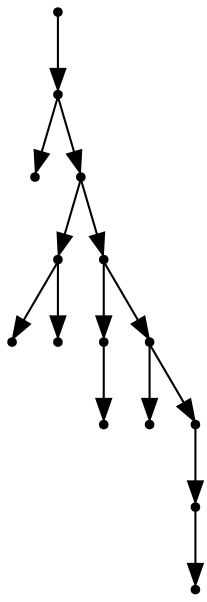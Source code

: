 digraph {
  14 [shape=point];
  13 [shape=point];
  0 [shape=point];
  12 [shape=point];
  3 [shape=point];
  1 [shape=point];
  2 [shape=point];
  11 [shape=point];
  5 [shape=point];
  4 [shape=point];
  10 [shape=point];
  6 [shape=point];
  9 [shape=point];
  8 [shape=point];
  7 [shape=point];
14 -> 13;
13 -> 0;
13 -> 12;
12 -> 3;
3 -> 1;
3 -> 2;
12 -> 11;
11 -> 5;
5 -> 4;
11 -> 10;
10 -> 6;
10 -> 9;
9 -> 8;
8 -> 7;
}
